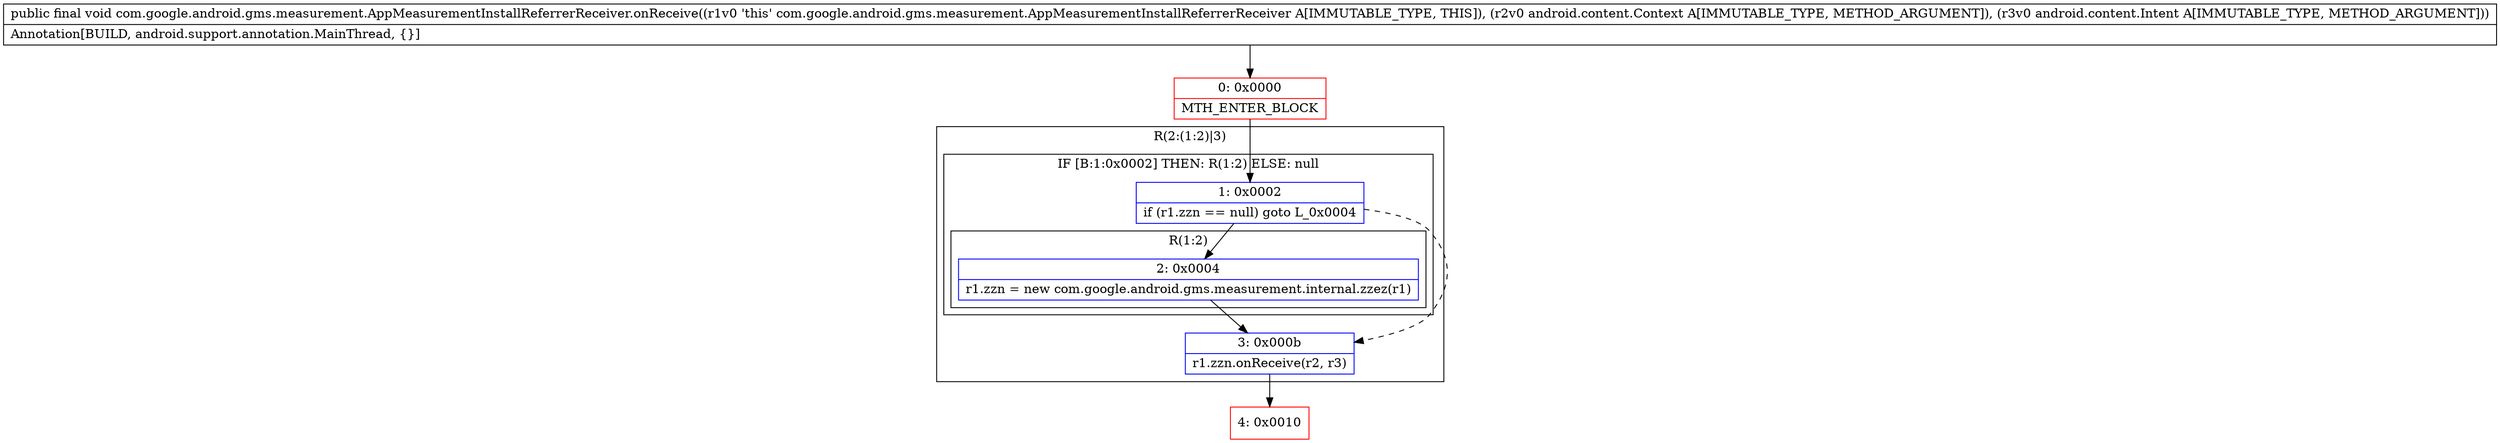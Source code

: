 digraph "CFG forcom.google.android.gms.measurement.AppMeasurementInstallReferrerReceiver.onReceive(Landroid\/content\/Context;Landroid\/content\/Intent;)V" {
subgraph cluster_Region_1740110828 {
label = "R(2:(1:2)|3)";
node [shape=record,color=blue];
subgraph cluster_IfRegion_263958234 {
label = "IF [B:1:0x0002] THEN: R(1:2) ELSE: null";
node [shape=record,color=blue];
Node_1 [shape=record,label="{1\:\ 0x0002|if (r1.zzn == null) goto L_0x0004\l}"];
subgraph cluster_Region_1623969288 {
label = "R(1:2)";
node [shape=record,color=blue];
Node_2 [shape=record,label="{2\:\ 0x0004|r1.zzn = new com.google.android.gms.measurement.internal.zzez(r1)\l}"];
}
}
Node_3 [shape=record,label="{3\:\ 0x000b|r1.zzn.onReceive(r2, r3)\l}"];
}
Node_0 [shape=record,color=red,label="{0\:\ 0x0000|MTH_ENTER_BLOCK\l}"];
Node_4 [shape=record,color=red,label="{4\:\ 0x0010}"];
MethodNode[shape=record,label="{public final void com.google.android.gms.measurement.AppMeasurementInstallReferrerReceiver.onReceive((r1v0 'this' com.google.android.gms.measurement.AppMeasurementInstallReferrerReceiver A[IMMUTABLE_TYPE, THIS]), (r2v0 android.content.Context A[IMMUTABLE_TYPE, METHOD_ARGUMENT]), (r3v0 android.content.Intent A[IMMUTABLE_TYPE, METHOD_ARGUMENT]))  | Annotation[BUILD, android.support.annotation.MainThread, \{\}]\l}"];
MethodNode -> Node_0;
Node_1 -> Node_2;
Node_1 -> Node_3[style=dashed];
Node_2 -> Node_3;
Node_3 -> Node_4;
Node_0 -> Node_1;
}

